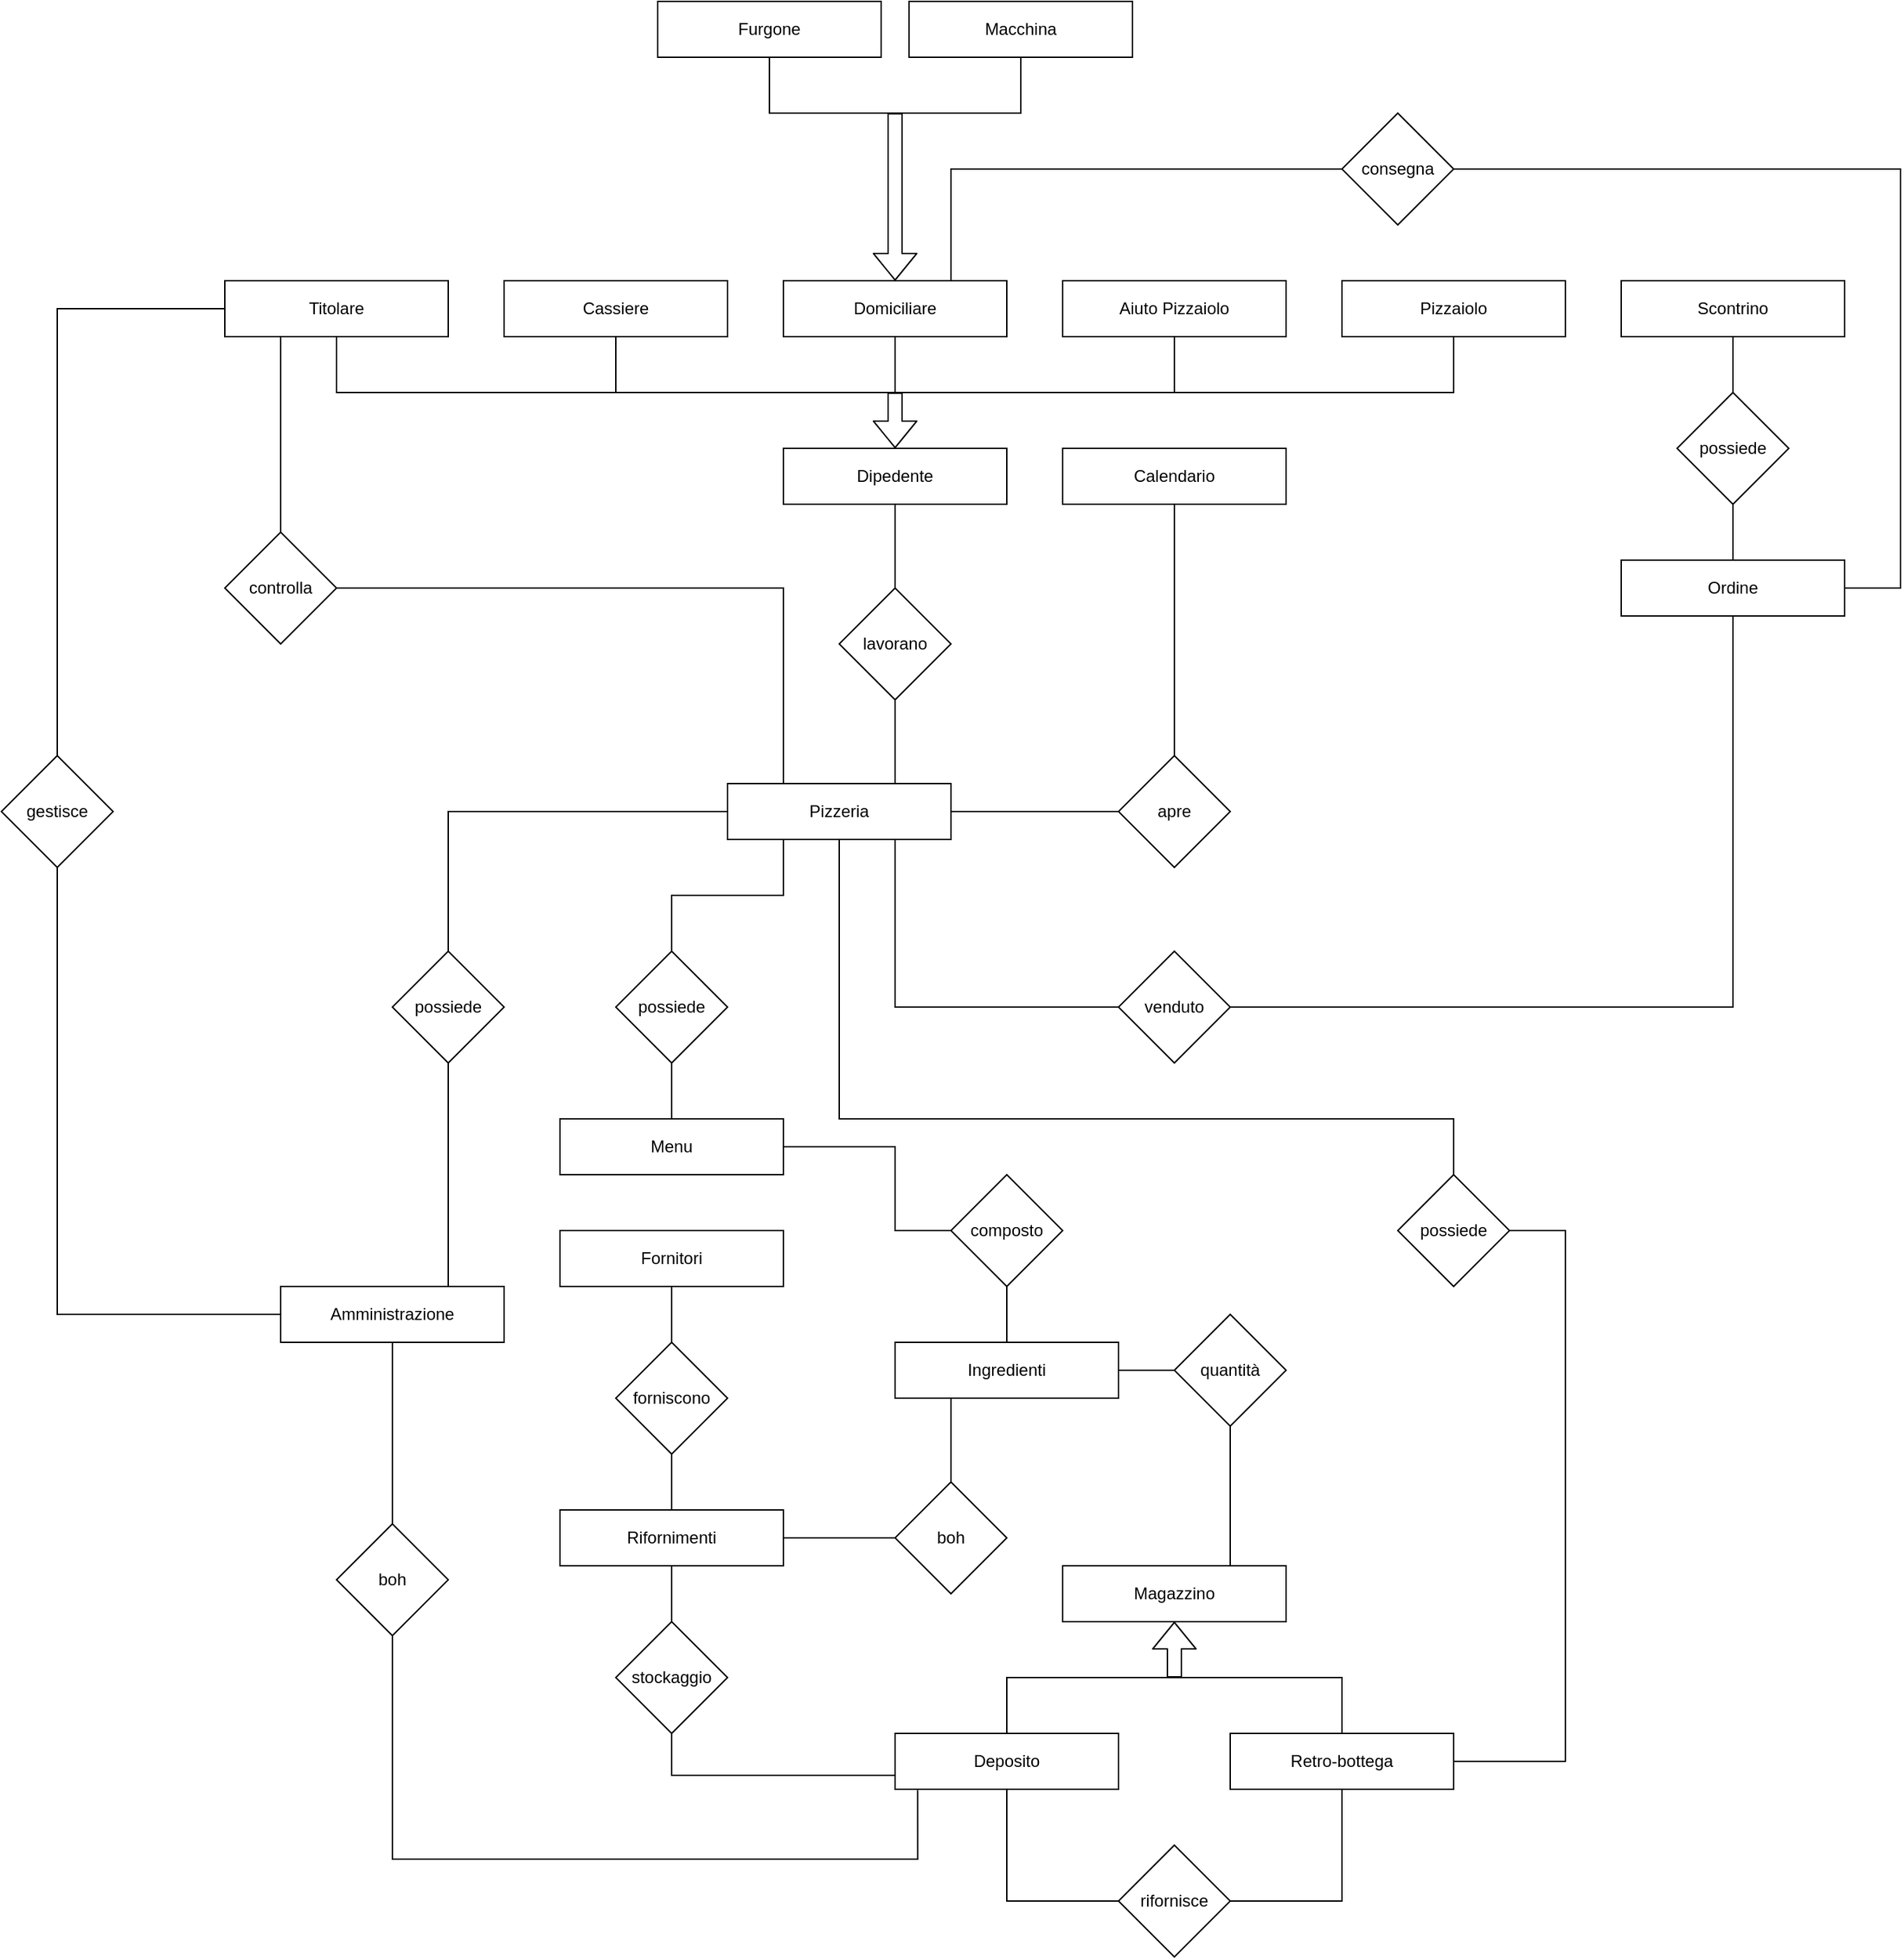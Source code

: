 <mxfile version="13.9.9" type="device"><diagram name="Page-1" id="2ca16b54-16f6-2749-3443-fa8db7711227"><mxGraphModel dx="1694" dy="1099" grid="1" gridSize="10" guides="1" tooltips="1" connect="1" arrows="1" fold="1" page="1" pageScale="1" pageWidth="1600" pageHeight="1200" background="#ffffff" math="0" shadow="0"><root><object label="" id="0"><mxCell/></object><mxCell id="1" parent="0"/><mxCell id="9mXv8zvgaN7U7HCYG5al-2" value="Dipedente" style="whiteSpace=wrap;html=1;align=center;comic=0;treeMoving=0;metaEdit=0;noLabel=0;portConstraintRotation=0;rounded=0;glass=0;sketch=0;shadow=0;" parent="1" vertex="1"><mxGeometry x="760" y="360" width="160" height="40" as="geometry"/></mxCell><mxCell id="9mXv8zvgaN7U7HCYG5al-3" value="Titolare" style="whiteSpace=wrap;html=1;align=center;comic=0;treeMoving=0;metaEdit=0;noLabel=0;portConstraintRotation=0;rounded=0;glass=0;sketch=0;shadow=0;" parent="1" vertex="1"><mxGeometry x="360" y="240" width="160" height="40" as="geometry"/></mxCell><mxCell id="9mXv8zvgaN7U7HCYG5al-4" value="Cassiere" style="whiteSpace=wrap;html=1;align=center;comic=0;treeMoving=0;metaEdit=0;noLabel=0;portConstraintRotation=0;rounded=0;glass=0;sketch=0;shadow=0;" parent="1" vertex="1"><mxGeometry x="560" y="240" width="160" height="40" as="geometry"/></mxCell><mxCell id="9mXv8zvgaN7U7HCYG5al-5" value="Domiciliare" style="whiteSpace=wrap;html=1;align=center;comic=0;treeMoving=0;metaEdit=0;noLabel=0;portConstraintRotation=0;rounded=0;glass=0;sketch=0;shadow=0;" parent="1" vertex="1"><mxGeometry x="760" y="240" width="160" height="40" as="geometry"/></mxCell><mxCell id="9mXv8zvgaN7U7HCYG5al-7" value="" style="endArrow=none;html=1;entryX=0.5;entryY=1;entryDx=0;entryDy=0;" parent="1" target="9mXv8zvgaN7U7HCYG5al-4" edge="1"><mxGeometry width="50" height="50" relative="1" as="geometry"><mxPoint x="640" y="320" as="sourcePoint"/><mxPoint x="600" y="283" as="targetPoint"/></mxGeometry></mxCell><mxCell id="9mXv8zvgaN7U7HCYG5al-8" value="" style="endArrow=none;html=1;entryX=0.5;entryY=1;entryDx=0;entryDy=0;" parent="1" target="9mXv8zvgaN7U7HCYG5al-5" edge="1"><mxGeometry width="50" height="50" relative="1" as="geometry"><mxPoint x="840" y="320" as="sourcePoint"/><mxPoint x="840" y="283" as="targetPoint"/></mxGeometry></mxCell><mxCell id="9mXv8zvgaN7U7HCYG5al-10" value="" style="shape=flexArrow;endArrow=classic;html=1;entryX=0.5;entryY=0;entryDx=0;entryDy=0;" parent="1" edge="1" target="9mXv8zvgaN7U7HCYG5al-2"><mxGeometry width="50" height="50" relative="1" as="geometry"><mxPoint x="840" y="320" as="sourcePoint"/><mxPoint x="800" y="350" as="targetPoint"/></mxGeometry></mxCell><mxCell id="9mXv8zvgaN7U7HCYG5al-12" value="Aiuto Pizzaiolo" style="whiteSpace=wrap;html=1;align=center;comic=0;treeMoving=0;metaEdit=0;noLabel=0;portConstraintRotation=0;rounded=0;glass=0;sketch=0;shadow=0;" parent="1" vertex="1"><mxGeometry x="960" y="240" width="160" height="40" as="geometry"/></mxCell><mxCell id="9mXv8zvgaN7U7HCYG5al-14" value="Pizzaiolo" style="whiteSpace=wrap;html=1;align=center;comic=0;treeMoving=0;metaEdit=0;noLabel=0;portConstraintRotation=0;rounded=0;glass=0;sketch=0;shadow=0;" parent="1" vertex="1"><mxGeometry x="1160" y="240" width="160" height="40" as="geometry"/></mxCell><mxCell id="9mXv8zvgaN7U7HCYG5al-17" value="Furgone" style="whiteSpace=wrap;html=1;align=center;comic=0;treeMoving=0;metaEdit=0;noLabel=0;portConstraintRotation=0;rounded=0;glass=0;sketch=0;shadow=0;" parent="1" vertex="1"><mxGeometry x="670" y="40" width="160" height="40" as="geometry"/></mxCell><mxCell id="9mXv8zvgaN7U7HCYG5al-18" value="Macchina" style="whiteSpace=wrap;html=1;align=center;comic=0;treeMoving=0;metaEdit=0;noLabel=0;portConstraintRotation=0;rounded=0;glass=0;sketch=0;shadow=0;" parent="1" vertex="1"><mxGeometry x="850" y="40" width="160" height="40" as="geometry"/></mxCell><mxCell id="9mXv8zvgaN7U7HCYG5al-22" value="" style="shape=flexArrow;endArrow=classic;html=1;entryX=0.5;entryY=0;entryDx=0;entryDy=0;" parent="1" edge="1" target="9mXv8zvgaN7U7HCYG5al-5"><mxGeometry width="50" height="50" relative="1" as="geometry"><mxPoint x="840" y="120" as="sourcePoint"/><mxPoint x="840" y="160" as="targetPoint"/><Array as="points"/></mxGeometry></mxCell><mxCell id="gAKtSvQvQQ-9t6ftU_mF-2" value="" style="endArrow=none;html=1;exitX=0.5;exitY=1;exitDx=0;exitDy=0;edgeStyle=elbowEdgeStyle;entryX=0.5;entryY=1;entryDx=0;entryDy=0;rounded=0;" edge="1" parent="1" source="9mXv8zvgaN7U7HCYG5al-3" target="9mXv8zvgaN7U7HCYG5al-14"><mxGeometry width="50" height="50" relative="1" as="geometry"><mxPoint x="440" y="340" as="sourcePoint"/><mxPoint x="520" y="340" as="targetPoint"/><Array as="points"><mxPoint x="830" y="320"/></Array></mxGeometry></mxCell><mxCell id="gAKtSvQvQQ-9t6ftU_mF-3" value="" style="endArrow=none;html=1;entryX=0.5;entryY=1;entryDx=0;entryDy=0;exitX=0.5;exitY=1;exitDx=0;exitDy=0;edgeStyle=elbowEdgeStyle;elbow=vertical;rounded=0;" edge="1" parent="1" source="9mXv8zvgaN7U7HCYG5al-17" target="9mXv8zvgaN7U7HCYG5al-18"><mxGeometry width="50" height="50" relative="1" as="geometry"><mxPoint x="775" y="140" as="sourcePoint"/><mxPoint x="825" y="90" as="targetPoint"/><Array as="points"><mxPoint x="800" y="120"/></Array></mxGeometry></mxCell><mxCell id="gAKtSvQvQQ-9t6ftU_mF-4" value="Pizzeria" style="whiteSpace=wrap;html=1;align=center;comic=0;treeMoving=0;metaEdit=0;noLabel=0;portConstraintRotation=0;rounded=0;glass=0;sketch=0;shadow=0;" vertex="1" parent="1"><mxGeometry x="720" y="600" width="160" height="40" as="geometry"/></mxCell><mxCell id="gAKtSvQvQQ-9t6ftU_mF-5" value="lavorano" style="rhombus;whiteSpace=wrap;html=1;" vertex="1" parent="1"><mxGeometry x="800" y="460" width="80" height="80" as="geometry"/></mxCell><mxCell id="gAKtSvQvQQ-9t6ftU_mF-6" value="" style="endArrow=none;html=1;entryX=0.5;entryY=1;entryDx=0;entryDy=0;exitX=0.5;exitY=0;exitDx=0;exitDy=0;" edge="1" parent="1" source="gAKtSvQvQQ-9t6ftU_mF-5" target="9mXv8zvgaN7U7HCYG5al-2"><mxGeometry width="50" height="50" relative="1" as="geometry"><mxPoint x="810" y="410" as="sourcePoint"/><mxPoint x="800" y="410" as="targetPoint"/></mxGeometry></mxCell><mxCell id="gAKtSvQvQQ-9t6ftU_mF-8" value="" style="endArrow=none;html=1;entryX=0.5;entryY=1;entryDx=0;entryDy=0;exitX=0.75;exitY=0;exitDx=0;exitDy=0;" edge="1" parent="1" source="gAKtSvQvQQ-9t6ftU_mF-4" target="gAKtSvQvQQ-9t6ftU_mF-5"><mxGeometry width="50" height="50" relative="1" as="geometry"><mxPoint x="820" y="510" as="sourcePoint"/><mxPoint x="880" y="410" as="targetPoint"/></mxGeometry></mxCell><mxCell id="gAKtSvQvQQ-9t6ftU_mF-9" value="consegna" style="rhombus;whiteSpace=wrap;html=1;" vertex="1" parent="1"><mxGeometry x="1160" y="120" width="80" height="80" as="geometry"/></mxCell><mxCell id="gAKtSvQvQQ-9t6ftU_mF-10" value="" style="endArrow=none;html=1;exitX=0.75;exitY=0;exitDx=0;exitDy=0;entryX=0;entryY=0.5;entryDx=0;entryDy=0;edgeStyle=elbowEdgeStyle;rounded=0;elbow=vertical;" edge="1" parent="1" source="9mXv8zvgaN7U7HCYG5al-5" target="gAKtSvQvQQ-9t6ftU_mF-9"><mxGeometry width="50" height="50" relative="1" as="geometry"><mxPoint x="890" y="220" as="sourcePoint"/><mxPoint x="940" y="170" as="targetPoint"/><Array as="points"><mxPoint x="1020" y="160"/></Array></mxGeometry></mxCell><mxCell id="gAKtSvQvQQ-9t6ftU_mF-12" value="controlla" style="rhombus;whiteSpace=wrap;html=1;" vertex="1" parent="1"><mxGeometry x="360" y="420" width="80" height="80" as="geometry"/></mxCell><mxCell id="gAKtSvQvQQ-9t6ftU_mF-13" value="" style="endArrow=none;html=1;exitX=0.25;exitY=0;exitDx=0;exitDy=0;entryX=1;entryY=0.5;entryDx=0;entryDy=0;edgeStyle=elbowEdgeStyle;rounded=0;" edge="1" parent="1" source="gAKtSvQvQQ-9t6ftU_mF-4" target="gAKtSvQvQQ-9t6ftU_mF-12"><mxGeometry width="50" height="50" relative="1" as="geometry"><mxPoint x="970" y="520" as="sourcePoint"/><mxPoint x="1020" y="470" as="targetPoint"/><Array as="points"><mxPoint x="760" y="530"/></Array></mxGeometry></mxCell><mxCell id="gAKtSvQvQQ-9t6ftU_mF-16" value="Scontrino" style="whiteSpace=wrap;html=1;align=center;comic=0;treeMoving=0;metaEdit=0;noLabel=0;portConstraintRotation=0;rounded=0;glass=0;sketch=0;shadow=0;" vertex="1" parent="1"><mxGeometry x="1360" y="240" width="160" height="40" as="geometry"/></mxCell><mxCell id="gAKtSvQvQQ-9t6ftU_mF-17" value="Ordine" style="whiteSpace=wrap;html=1;align=center;comic=0;treeMoving=0;metaEdit=0;noLabel=0;portConstraintRotation=0;rounded=0;glass=0;sketch=0;shadow=0;" vertex="1" parent="1"><mxGeometry x="1360" y="440" width="160" height="40" as="geometry"/></mxCell><mxCell id="gAKtSvQvQQ-9t6ftU_mF-22" value="possiede" style="rhombus;whiteSpace=wrap;html=1;" vertex="1" parent="1"><mxGeometry x="1400" y="320" width="80" height="80" as="geometry"/></mxCell><mxCell id="gAKtSvQvQQ-9t6ftU_mF-23" value="" style="endArrow=none;html=1;entryX=0.5;entryY=1;entryDx=0;entryDy=0;exitX=0.5;exitY=0;exitDx=0;exitDy=0;" edge="1" parent="1" source="gAKtSvQvQQ-9t6ftU_mF-22" target="gAKtSvQvQQ-9t6ftU_mF-16"><mxGeometry width="50" height="50" relative="1" as="geometry"><mxPoint x="960" y="530" as="sourcePoint"/><mxPoint x="1010" y="480" as="targetPoint"/></mxGeometry></mxCell><mxCell id="gAKtSvQvQQ-9t6ftU_mF-24" value="" style="endArrow=none;html=1;entryX=0.5;entryY=1;entryDx=0;entryDy=0;exitX=0.5;exitY=0;exitDx=0;exitDy=0;" edge="1" parent="1" source="gAKtSvQvQQ-9t6ftU_mF-17" target="gAKtSvQvQQ-9t6ftU_mF-22"><mxGeometry width="50" height="50" relative="1" as="geometry"><mxPoint x="1470" y="540" as="sourcePoint"/><mxPoint x="1480" y="530" as="targetPoint"/></mxGeometry></mxCell><mxCell id="gAKtSvQvQQ-9t6ftU_mF-25" value="venduto" style="rhombus;whiteSpace=wrap;html=1;" vertex="1" parent="1"><mxGeometry x="1000" y="720" width="80" height="80" as="geometry"/></mxCell><mxCell id="gAKtSvQvQQ-9t6ftU_mF-26" value="" style="endArrow=none;html=1;entryX=0.5;entryY=1;entryDx=0;entryDy=0;exitX=1;exitY=0.5;exitDx=0;exitDy=0;edgeStyle=elbowEdgeStyle;rounded=0;elbow=vertical;" edge="1" parent="1" source="gAKtSvQvQQ-9t6ftU_mF-25" target="gAKtSvQvQQ-9t6ftU_mF-17"><mxGeometry width="50" height="50" relative="1" as="geometry"><mxPoint x="920" y="400" as="sourcePoint"/><mxPoint x="970" y="350" as="targetPoint"/><Array as="points"><mxPoint x="1110" y="760"/><mxPoint x="1260" y="680"/></Array></mxGeometry></mxCell><mxCell id="gAKtSvQvQQ-9t6ftU_mF-27" value="" style="endArrow=none;html=1;exitX=0;exitY=0.5;exitDx=0;exitDy=0;edgeStyle=elbowEdgeStyle;elbow=vertical;rounded=0;entryX=0.75;entryY=1;entryDx=0;entryDy=0;" edge="1" parent="1" source="gAKtSvQvQQ-9t6ftU_mF-25" target="gAKtSvQvQQ-9t6ftU_mF-4"><mxGeometry width="50" height="50" relative="1" as="geometry"><mxPoint x="920" y="400" as="sourcePoint"/><mxPoint x="970" y="350" as="targetPoint"/><Array as="points"><mxPoint x="920" y="760"/></Array></mxGeometry></mxCell><mxCell id="gAKtSvQvQQ-9t6ftU_mF-28" value="Menu" style="whiteSpace=wrap;html=1;align=center;comic=0;treeMoving=0;metaEdit=0;noLabel=0;portConstraintRotation=0;rounded=0;glass=0;sketch=0;shadow=0;" vertex="1" parent="1"><mxGeometry x="600" y="840" width="160" height="40" as="geometry"/></mxCell><mxCell id="gAKtSvQvQQ-9t6ftU_mF-30" value="possiede" style="rhombus;whiteSpace=wrap;html=1;" vertex="1" parent="1"><mxGeometry x="640" y="720" width="80" height="80" as="geometry"/></mxCell><mxCell id="gAKtSvQvQQ-9t6ftU_mF-31" value="" style="endArrow=none;html=1;exitX=0.5;exitY=0;exitDx=0;exitDy=0;entryX=0.5;entryY=1;entryDx=0;entryDy=0;" edge="1" parent="1" source="gAKtSvQvQQ-9t6ftU_mF-28" target="gAKtSvQvQQ-9t6ftU_mF-30"><mxGeometry width="50" height="50" relative="1" as="geometry"><mxPoint x="920" y="430" as="sourcePoint"/><mxPoint x="970" y="380" as="targetPoint"/></mxGeometry></mxCell><mxCell id="gAKtSvQvQQ-9t6ftU_mF-32" value="" style="endArrow=none;html=1;exitX=0.5;exitY=0;exitDx=0;exitDy=0;entryX=0.25;entryY=1;entryDx=0;entryDy=0;edgeStyle=elbowEdgeStyle;elbow=vertical;rounded=0;" edge="1" parent="1" source="gAKtSvQvQQ-9t6ftU_mF-30" target="gAKtSvQvQQ-9t6ftU_mF-4"><mxGeometry width="50" height="50" relative="1" as="geometry"><mxPoint x="920" y="430" as="sourcePoint"/><mxPoint x="970" y="380" as="targetPoint"/></mxGeometry></mxCell><mxCell id="gAKtSvQvQQ-9t6ftU_mF-33" value="Amministrazione" style="whiteSpace=wrap;html=1;align=center;comic=0;treeMoving=0;metaEdit=0;noLabel=0;portConstraintRotation=0;rounded=0;glass=0;sketch=0;shadow=0;" vertex="1" parent="1"><mxGeometry x="400" y="960" width="160" height="40" as="geometry"/></mxCell><mxCell id="gAKtSvQvQQ-9t6ftU_mF-34" value="possiede" style="rhombus;whiteSpace=wrap;html=1;" vertex="1" parent="1"><mxGeometry x="480" y="720" width="80" height="80" as="geometry"/></mxCell><mxCell id="gAKtSvQvQQ-9t6ftU_mF-35" value="" style="endArrow=none;html=1;exitX=0.75;exitY=0;exitDx=0;exitDy=0;entryX=0.5;entryY=1;entryDx=0;entryDy=0;" edge="1" parent="1" source="gAKtSvQvQQ-9t6ftU_mF-33" target="gAKtSvQvQQ-9t6ftU_mF-34"><mxGeometry width="50" height="50" relative="1" as="geometry"><mxPoint x="920" y="880" as="sourcePoint"/><mxPoint x="970" y="830" as="targetPoint"/></mxGeometry></mxCell><mxCell id="gAKtSvQvQQ-9t6ftU_mF-36" value="" style="endArrow=none;html=1;exitX=0.5;exitY=0;exitDx=0;exitDy=0;entryX=0;entryY=0.5;entryDx=0;entryDy=0;edgeStyle=elbowEdgeStyle;elbow=vertical;rounded=0;" edge="1" parent="1" source="gAKtSvQvQQ-9t6ftU_mF-34" target="gAKtSvQvQQ-9t6ftU_mF-4"><mxGeometry width="50" height="50" relative="1" as="geometry"><mxPoint x="920" y="880" as="sourcePoint"/><mxPoint x="970" y="830" as="targetPoint"/><Array as="points"><mxPoint x="640" y="620"/></Array></mxGeometry></mxCell><mxCell id="gAKtSvQvQQ-9t6ftU_mF-37" value="Magazzino" style="whiteSpace=wrap;html=1;align=center;comic=0;treeMoving=0;metaEdit=0;noLabel=0;portConstraintRotation=0;rounded=0;glass=0;sketch=0;shadow=0;" vertex="1" parent="1"><mxGeometry x="960" y="1160" width="160" height="40" as="geometry"/></mxCell><mxCell id="gAKtSvQvQQ-9t6ftU_mF-38" value="Deposito" style="whiteSpace=wrap;html=1;align=center;comic=0;treeMoving=0;metaEdit=0;noLabel=0;portConstraintRotation=0;rounded=0;glass=0;sketch=0;shadow=0;" vertex="1" parent="1"><mxGeometry x="840" y="1280" width="160" height="40" as="geometry"/></mxCell><mxCell id="gAKtSvQvQQ-9t6ftU_mF-39" value="Retro-bottega" style="whiteSpace=wrap;html=1;align=center;comic=0;treeMoving=0;metaEdit=0;noLabel=0;portConstraintRotation=0;rounded=0;glass=0;sketch=0;shadow=0;" vertex="1" parent="1"><mxGeometry x="1080" y="1280" width="160" height="40" as="geometry"/></mxCell><mxCell id="gAKtSvQvQQ-9t6ftU_mF-40" value="" style="endArrow=none;html=1;entryX=0.5;entryY=0;entryDx=0;entryDy=0;exitX=0.5;exitY=0;exitDx=0;exitDy=0;edgeStyle=elbowEdgeStyle;elbow=vertical;rounded=0;" edge="1" parent="1" source="gAKtSvQvQQ-9t6ftU_mF-38" target="gAKtSvQvQQ-9t6ftU_mF-39"><mxGeometry width="50" height="50" relative="1" as="geometry"><mxPoint x="920" y="1190" as="sourcePoint"/><mxPoint x="1160" y="1190" as="targetPoint"/><Array as="points"><mxPoint x="1040" y="1240"/></Array></mxGeometry></mxCell><mxCell id="gAKtSvQvQQ-9t6ftU_mF-41" value="" style="shape=flexArrow;endArrow=classic;html=1;entryX=0.5;entryY=1;entryDx=0;entryDy=0;" edge="1" parent="1" target="gAKtSvQvQQ-9t6ftU_mF-37"><mxGeometry width="50" height="50" relative="1" as="geometry"><mxPoint x="1040" y="1240" as="sourcePoint"/><mxPoint x="1030" y="1210" as="targetPoint"/></mxGeometry></mxCell><mxCell id="gAKtSvQvQQ-9t6ftU_mF-42" value="boh" style="rhombus;whiteSpace=wrap;html=1;" vertex="1" parent="1"><mxGeometry x="440" y="1130" width="80" height="80" as="geometry"/></mxCell><mxCell id="gAKtSvQvQQ-9t6ftU_mF-44" value="" style="endArrow=none;html=1;exitX=0.5;exitY=1;exitDx=0;exitDy=0;entryX=0.101;entryY=1.017;entryDx=0;entryDy=0;edgeStyle=orthogonalEdgeStyle;rounded=0;entryPerimeter=0;" edge="1" parent="1" source="gAKtSvQvQQ-9t6ftU_mF-42" target="gAKtSvQvQQ-9t6ftU_mF-38"><mxGeometry width="50" height="50" relative="1" as="geometry"><mxPoint x="900" y="750" as="sourcePoint"/><mxPoint x="950" y="700" as="targetPoint"/><Array as="points"><mxPoint x="480" y="1370"/><mxPoint x="856" y="1370"/></Array></mxGeometry></mxCell><mxCell id="gAKtSvQvQQ-9t6ftU_mF-45" value="possiede" style="rhombus;whiteSpace=wrap;html=1;" vertex="1" parent="1"><mxGeometry x="1200" y="880" width="80" height="80" as="geometry"/></mxCell><mxCell id="gAKtSvQvQQ-9t6ftU_mF-46" value="" style="endArrow=none;html=1;exitX=1;exitY=0.5;exitDx=0;exitDy=0;edgeStyle=elbowEdgeStyle;rounded=0;elbow=vertical;entryX=1;entryY=0.5;entryDx=0;entryDy=0;" edge="1" parent="1" source="gAKtSvQvQQ-9t6ftU_mF-39" target="gAKtSvQvQQ-9t6ftU_mF-45"><mxGeometry width="50" height="50" relative="1" as="geometry"><mxPoint x="900" y="750" as="sourcePoint"/><mxPoint x="1160" y="870" as="targetPoint"/><Array as="points"><mxPoint x="1320" y="1130"/><mxPoint x="1230" y="1170"/></Array></mxGeometry></mxCell><mxCell id="gAKtSvQvQQ-9t6ftU_mF-47" value="" style="endArrow=none;html=1;exitX=0.5;exitY=0;exitDx=0;exitDy=0;entryX=0.5;entryY=1;entryDx=0;entryDy=0;edgeStyle=elbowEdgeStyle;rounded=0;elbow=vertical;" edge="1" parent="1" source="gAKtSvQvQQ-9t6ftU_mF-45" target="gAKtSvQvQQ-9t6ftU_mF-4"><mxGeometry width="50" height="50" relative="1" as="geometry"><mxPoint x="900" y="750" as="sourcePoint"/><mxPoint x="779" y="562" as="targetPoint"/><Array as="points"><mxPoint x="1030" y="840"/></Array></mxGeometry></mxCell><mxCell id="gAKtSvQvQQ-9t6ftU_mF-48" value="Calendario" style="whiteSpace=wrap;html=1;align=center;comic=0;treeMoving=0;metaEdit=0;noLabel=0;portConstraintRotation=0;rounded=0;glass=0;sketch=0;shadow=0;" vertex="1" parent="1"><mxGeometry x="960" y="360" width="160" height="40" as="geometry"/></mxCell><mxCell id="gAKtSvQvQQ-9t6ftU_mF-49" value="apre" style="rhombus;whiteSpace=wrap;html=1;" vertex="1" parent="1"><mxGeometry x="1000" y="580" width="80" height="80" as="geometry"/></mxCell><mxCell id="gAKtSvQvQQ-9t6ftU_mF-50" value="" style="endArrow=none;html=1;exitX=0.5;exitY=1;exitDx=0;exitDy=0;entryX=0.5;entryY=0;entryDx=0;entryDy=0;" edge="1" parent="1" source="gAKtSvQvQQ-9t6ftU_mF-48" target="gAKtSvQvQQ-9t6ftU_mF-49"><mxGeometry width="50" height="50" relative="1" as="geometry"><mxPoint x="530" y="550" as="sourcePoint"/><mxPoint x="590" y="550" as="targetPoint"/></mxGeometry></mxCell><mxCell id="gAKtSvQvQQ-9t6ftU_mF-52" value="" style="endArrow=none;html=1;entryX=0.5;entryY=1;entryDx=0;entryDy=0;" edge="1" parent="1" target="9mXv8zvgaN7U7HCYG5al-12"><mxGeometry width="50" height="50" relative="1" as="geometry"><mxPoint x="1040" y="320" as="sourcePoint"/><mxPoint x="1010" y="310" as="targetPoint"/></mxGeometry></mxCell><mxCell id="gAKtSvQvQQ-9t6ftU_mF-53" value="" style="endArrow=none;html=1;entryX=1;entryY=0.5;entryDx=0;entryDy=0;exitX=1;exitY=0.5;exitDx=0;exitDy=0;edgeStyle=elbowEdgeStyle;rounded=0;" edge="1" parent="1" source="gAKtSvQvQQ-9t6ftU_mF-17" target="gAKtSvQvQQ-9t6ftU_mF-9"><mxGeometry width="50" height="50" relative="1" as="geometry"><mxPoint x="980" y="650" as="sourcePoint"/><mxPoint x="1030" y="600" as="targetPoint"/><Array as="points"><mxPoint x="1560" y="310"/></Array></mxGeometry></mxCell><mxCell id="gAKtSvQvQQ-9t6ftU_mF-55" value="" style="endArrow=none;html=1;entryX=0;entryY=0.5;entryDx=0;entryDy=0;edgeStyle=elbowEdgeStyle;rounded=0;exitX=1;exitY=0.5;exitDx=0;exitDy=0;" edge="1" parent="1" source="gAKtSvQvQQ-9t6ftU_mF-4" target="gAKtSvQvQQ-9t6ftU_mF-49"><mxGeometry width="50" height="50" relative="1" as="geometry"><mxPoint x="890" y="620" as="sourcePoint"/><mxPoint x="750" y="600" as="targetPoint"/></mxGeometry></mxCell><mxCell id="gAKtSvQvQQ-9t6ftU_mF-56" value="" style="endArrow=none;html=1;entryX=0.25;entryY=1;entryDx=0;entryDy=0;exitX=0.5;exitY=0;exitDx=0;exitDy=0;" edge="1" parent="1" source="gAKtSvQvQQ-9t6ftU_mF-12" target="9mXv8zvgaN7U7HCYG5al-3"><mxGeometry width="50" height="50" relative="1" as="geometry"><mxPoint x="460" y="420" as="sourcePoint"/><mxPoint x="510" y="370" as="targetPoint"/></mxGeometry></mxCell><mxCell id="gAKtSvQvQQ-9t6ftU_mF-57" value="gestisce" style="rhombus;whiteSpace=wrap;html=1;" vertex="1" parent="1"><mxGeometry x="200" y="580" width="80" height="80" as="geometry"/></mxCell><mxCell id="gAKtSvQvQQ-9t6ftU_mF-58" value="" style="endArrow=none;html=1;exitX=0;exitY=0.5;exitDx=0;exitDy=0;entryX=0.5;entryY=1;entryDx=0;entryDy=0;edgeStyle=orthogonalEdgeStyle;rounded=0;" edge="1" parent="1" source="gAKtSvQvQQ-9t6ftU_mF-33"><mxGeometry width="50" height="50" relative="1" as="geometry"><mxPoint x="520" y="960" as="sourcePoint"/><mxPoint x="240" y="660" as="targetPoint"/><Array as="points"><mxPoint x="240" y="980"/></Array></mxGeometry></mxCell><mxCell id="gAKtSvQvQQ-9t6ftU_mF-59" value="" style="endArrow=none;html=1;edgeStyle=elbowEdgeStyle;rounded=0;exitX=0.5;exitY=0;exitDx=0;exitDy=0;entryX=0;entryY=0.5;entryDx=0;entryDy=0;" edge="1" parent="1" source="gAKtSvQvQQ-9t6ftU_mF-57" target="9mXv8zvgaN7U7HCYG5al-3"><mxGeometry width="50" height="50" relative="1" as="geometry"><mxPoint x="240" y="550" as="sourcePoint"/><mxPoint x="350" y="260" as="targetPoint"/><Array as="points"><mxPoint x="240" y="420"/></Array></mxGeometry></mxCell><mxCell id="gAKtSvQvQQ-9t6ftU_mF-60" value="Rifornimenti" style="whiteSpace=wrap;html=1;align=center;comic=0;treeMoving=0;metaEdit=0;noLabel=0;portConstraintRotation=0;rounded=0;glass=0;sketch=0;shadow=0;" vertex="1" parent="1"><mxGeometry x="600" y="1120" width="160" height="40" as="geometry"/></mxCell><mxCell id="gAKtSvQvQQ-9t6ftU_mF-61" value="Fornitori" style="whiteSpace=wrap;html=1;align=center;comic=0;treeMoving=0;metaEdit=0;noLabel=0;portConstraintRotation=0;rounded=0;glass=0;sketch=0;shadow=0;" vertex="1" parent="1"><mxGeometry x="600" y="920" width="160" height="40" as="geometry"/></mxCell><mxCell id="gAKtSvQvQQ-9t6ftU_mF-62" value="forniscono" style="rhombus;whiteSpace=wrap;html=1;" vertex="1" parent="1"><mxGeometry x="640" y="1000" width="80" height="80" as="geometry"/></mxCell><mxCell id="gAKtSvQvQQ-9t6ftU_mF-63" value="" style="endArrow=none;html=1;exitX=0.5;exitY=0;exitDx=0;exitDy=0;entryX=0.5;entryY=1;entryDx=0;entryDy=0;" edge="1" parent="1" source="gAKtSvQvQQ-9t6ftU_mF-60" target="gAKtSvQvQQ-9t6ftU_mF-62"><mxGeometry width="50" height="50" relative="1" as="geometry"><mxPoint x="700" y="780" as="sourcePoint"/><mxPoint x="750" y="730" as="targetPoint"/></mxGeometry></mxCell><mxCell id="gAKtSvQvQQ-9t6ftU_mF-64" value="" style="endArrow=none;html=1;exitX=0.5;exitY=0;exitDx=0;exitDy=0;entryX=0.5;entryY=1;entryDx=0;entryDy=0;" edge="1" parent="1" source="gAKtSvQvQQ-9t6ftU_mF-62" target="gAKtSvQvQQ-9t6ftU_mF-61"><mxGeometry width="50" height="50" relative="1" as="geometry"><mxPoint x="700" y="780" as="sourcePoint"/><mxPoint x="750" y="730" as="targetPoint"/></mxGeometry></mxCell><mxCell id="gAKtSvQvQQ-9t6ftU_mF-65" value="stockaggio" style="rhombus;whiteSpace=wrap;html=1;" vertex="1" parent="1"><mxGeometry x="640" y="1200" width="80" height="80" as="geometry"/></mxCell><mxCell id="gAKtSvQvQQ-9t6ftU_mF-68" value="" style="endArrow=none;html=1;exitX=0.5;exitY=1;exitDx=0;exitDy=0;entryX=0;entryY=0.75;entryDx=0;entryDy=0;edgeStyle=elbowEdgeStyle;rounded=0;" edge="1" parent="1" source="gAKtSvQvQQ-9t6ftU_mF-65" target="gAKtSvQvQQ-9t6ftU_mF-38"><mxGeometry width="50" height="50" relative="1" as="geometry"><mxPoint x="700" y="1020" as="sourcePoint"/><mxPoint x="750" y="970" as="targetPoint"/><Array as="points"><mxPoint x="680" y="1240"/></Array></mxGeometry></mxCell><mxCell id="gAKtSvQvQQ-9t6ftU_mF-69" value="rifornisce" style="rhombus;whiteSpace=wrap;html=1;" vertex="1" parent="1"><mxGeometry x="1000" y="1360" width="80" height="80" as="geometry"/></mxCell><mxCell id="gAKtSvQvQQ-9t6ftU_mF-70" value="" style="endArrow=none;html=1;exitX=0;exitY=0.5;exitDx=0;exitDy=0;entryX=0.5;entryY=1;entryDx=0;entryDy=0;edgeStyle=elbowEdgeStyle;rounded=0;" edge="1" parent="1" source="gAKtSvQvQQ-9t6ftU_mF-69" target="gAKtSvQvQQ-9t6ftU_mF-38"><mxGeometry width="50" height="50" relative="1" as="geometry"><mxPoint x="900" y="1090" as="sourcePoint"/><mxPoint x="950" y="1040" as="targetPoint"/><Array as="points"><mxPoint x="920" y="1360"/></Array></mxGeometry></mxCell><mxCell id="gAKtSvQvQQ-9t6ftU_mF-71" value="" style="endArrow=none;html=1;exitX=1;exitY=0.5;exitDx=0;exitDy=0;entryX=0.5;entryY=1;entryDx=0;entryDy=0;edgeStyle=elbowEdgeStyle;elbow=vertical;rounded=0;" edge="1" parent="1" source="gAKtSvQvQQ-9t6ftU_mF-69" target="gAKtSvQvQQ-9t6ftU_mF-39"><mxGeometry width="50" height="50" relative="1" as="geometry"><mxPoint x="900" y="1090" as="sourcePoint"/><mxPoint x="950" y="1040" as="targetPoint"/><Array as="points"><mxPoint x="1120" y="1400"/></Array></mxGeometry></mxCell><mxCell id="gAKtSvQvQQ-9t6ftU_mF-72" value="Ingredienti" style="whiteSpace=wrap;html=1;align=center;comic=0;treeMoving=0;metaEdit=0;noLabel=0;portConstraintRotation=0;rounded=0;glass=0;sketch=0;shadow=0;" vertex="1" parent="1"><mxGeometry x="840" y="1000" width="160" height="40" as="geometry"/></mxCell><mxCell id="gAKtSvQvQQ-9t6ftU_mF-73" value="composto" style="rhombus;whiteSpace=wrap;html=1;" vertex="1" parent="1"><mxGeometry x="880" y="880" width="80" height="80" as="geometry"/></mxCell><mxCell id="gAKtSvQvQQ-9t6ftU_mF-74" value="" style="endArrow=none;html=1;entryX=1;entryY=0.5;entryDx=0;entryDy=0;exitX=0;exitY=0.5;exitDx=0;exitDy=0;edgeStyle=elbowEdgeStyle;rounded=0;" edge="1" parent="1" source="gAKtSvQvQQ-9t6ftU_mF-73" target="gAKtSvQvQQ-9t6ftU_mF-28"><mxGeometry width="50" height="50" relative="1" as="geometry"><mxPoint x="470" y="900" as="sourcePoint"/><mxPoint x="520" y="850" as="targetPoint"/><Array as="points"><mxPoint x="840" y="890"/></Array></mxGeometry></mxCell><mxCell id="gAKtSvQvQQ-9t6ftU_mF-75" value="" style="endArrow=none;html=1;entryX=0.5;entryY=1;entryDx=0;entryDy=0;exitX=0.5;exitY=0;exitDx=0;exitDy=0;" edge="1" parent="1" source="gAKtSvQvQQ-9t6ftU_mF-72" target="gAKtSvQvQQ-9t6ftU_mF-73"><mxGeometry width="50" height="50" relative="1" as="geometry"><mxPoint x="470" y="900" as="sourcePoint"/><mxPoint x="520" y="850" as="targetPoint"/></mxGeometry></mxCell><mxCell id="gAKtSvQvQQ-9t6ftU_mF-77" value="" style="endArrow=none;html=1;exitX=0.5;exitY=0;exitDx=0;exitDy=0;entryX=0.5;entryY=1;entryDx=0;entryDy=0;" edge="1" parent="1" source="gAKtSvQvQQ-9t6ftU_mF-42" target="gAKtSvQvQQ-9t6ftU_mF-33"><mxGeometry width="50" height="50" relative="1" as="geometry"><mxPoint x="910" y="1150" as="sourcePoint"/><mxPoint x="960" y="1100" as="targetPoint"/></mxGeometry></mxCell><mxCell id="gAKtSvQvQQ-9t6ftU_mF-78" value="" style="endArrow=none;html=1;exitX=0.5;exitY=0;exitDx=0;exitDy=0;entryX=0.5;entryY=1;entryDx=0;entryDy=0;edgeStyle=orthogonalEdgeStyle;rounded=0;" edge="1" parent="1" source="gAKtSvQvQQ-9t6ftU_mF-65" target="gAKtSvQvQQ-9t6ftU_mF-60"><mxGeometry width="50" height="50" relative="1" as="geometry"><mxPoint x="950" y="1130" as="sourcePoint"/><mxPoint x="1000" y="1080" as="targetPoint"/></mxGeometry></mxCell><mxCell id="gAKtSvQvQQ-9t6ftU_mF-79" value="boh" style="rhombus;whiteSpace=wrap;html=1;" vertex="1" parent="1"><mxGeometry x="840" y="1100" width="80" height="80" as="geometry"/></mxCell><mxCell id="gAKtSvQvQQ-9t6ftU_mF-80" value="" style="endArrow=none;html=1;exitX=1;exitY=0.5;exitDx=0;exitDy=0;entryX=0;entryY=0.5;entryDx=0;entryDy=0;" edge="1" parent="1" source="gAKtSvQvQQ-9t6ftU_mF-60" target="gAKtSvQvQQ-9t6ftU_mF-79"><mxGeometry width="50" height="50" relative="1" as="geometry"><mxPoint x="880" y="1090" as="sourcePoint"/><mxPoint x="930" y="1040" as="targetPoint"/></mxGeometry></mxCell><mxCell id="gAKtSvQvQQ-9t6ftU_mF-81" value="" style="endArrow=none;html=1;exitX=0.5;exitY=0;exitDx=0;exitDy=0;entryX=0.25;entryY=1;entryDx=0;entryDy=0;" edge="1" parent="1" source="gAKtSvQvQQ-9t6ftU_mF-79" target="gAKtSvQvQQ-9t6ftU_mF-72"><mxGeometry width="50" height="50" relative="1" as="geometry"><mxPoint x="880" y="1090" as="sourcePoint"/><mxPoint x="930" y="1040" as="targetPoint"/></mxGeometry></mxCell><mxCell id="gAKtSvQvQQ-9t6ftU_mF-82" value="quantità" style="rhombus;whiteSpace=wrap;html=1;" vertex="1" parent="1"><mxGeometry x="1040" y="980" width="80" height="80" as="geometry"/></mxCell><mxCell id="gAKtSvQvQQ-9t6ftU_mF-83" value="" style="endArrow=none;html=1;entryX=1;entryY=0.5;entryDx=0;entryDy=0;exitX=0;exitY=0.5;exitDx=0;exitDy=0;" edge="1" parent="1" source="gAKtSvQvQQ-9t6ftU_mF-82" target="gAKtSvQvQQ-9t6ftU_mF-72"><mxGeometry width="50" height="50" relative="1" as="geometry"><mxPoint x="1080" y="1160" as="sourcePoint"/><mxPoint x="1130" y="1110" as="targetPoint"/></mxGeometry></mxCell><mxCell id="gAKtSvQvQQ-9t6ftU_mF-84" value="" style="endArrow=none;html=1;entryX=0.5;entryY=1;entryDx=0;entryDy=0;exitX=0.75;exitY=0;exitDx=0;exitDy=0;" edge="1" parent="1" source="gAKtSvQvQQ-9t6ftU_mF-37" target="gAKtSvQvQQ-9t6ftU_mF-82"><mxGeometry width="50" height="50" relative="1" as="geometry"><mxPoint x="1110" y="1130" as="sourcePoint"/><mxPoint x="1130" y="1110" as="targetPoint"/></mxGeometry></mxCell></root></mxGraphModel></diagram></mxfile>